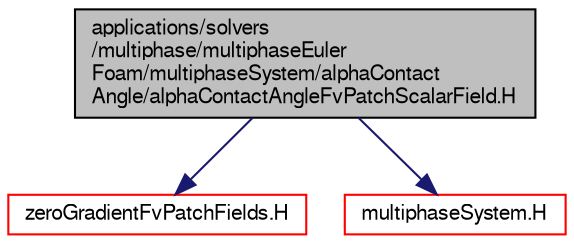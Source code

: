 digraph "applications/solvers/multiphase/multiphaseEulerFoam/multiphaseSystem/alphaContactAngle/alphaContactAngleFvPatchScalarField.H"
{
  bgcolor="transparent";
  edge [fontname="FreeSans",fontsize="10",labelfontname="FreeSans",labelfontsize="10"];
  node [fontname="FreeSans",fontsize="10",shape=record];
  Node1 [label="applications/solvers\l/multiphase/multiphaseEuler\lFoam/multiphaseSystem/alphaContact\lAngle/alphaContactAngleFvPatchScalarField.H",height=0.2,width=0.4,color="black", fillcolor="grey75", style="filled" fontcolor="black"];
  Node1 -> Node2 [color="midnightblue",fontsize="10",style="solid",fontname="FreeSans"];
  Node2 [label="zeroGradientFvPatchFields.H",height=0.2,width=0.4,color="red",URL="$a04777.html"];
  Node1 -> Node3 [color="midnightblue",fontsize="10",style="solid",fontname="FreeSans"];
  Node3 [label="multiphaseSystem.H",height=0.2,width=0.4,color="red",URL="$a03303.html"];
}
